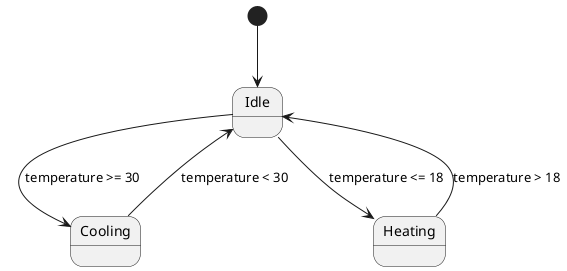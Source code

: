 @startuml thermostat

[*] --> Idle
Idle --> Cooling: temperature >= 30
Idle --> Heating: temperature <= 18
Cooling --> Idle: temperature < 30
Heating --> Idle: temperature > 18

@enduml

